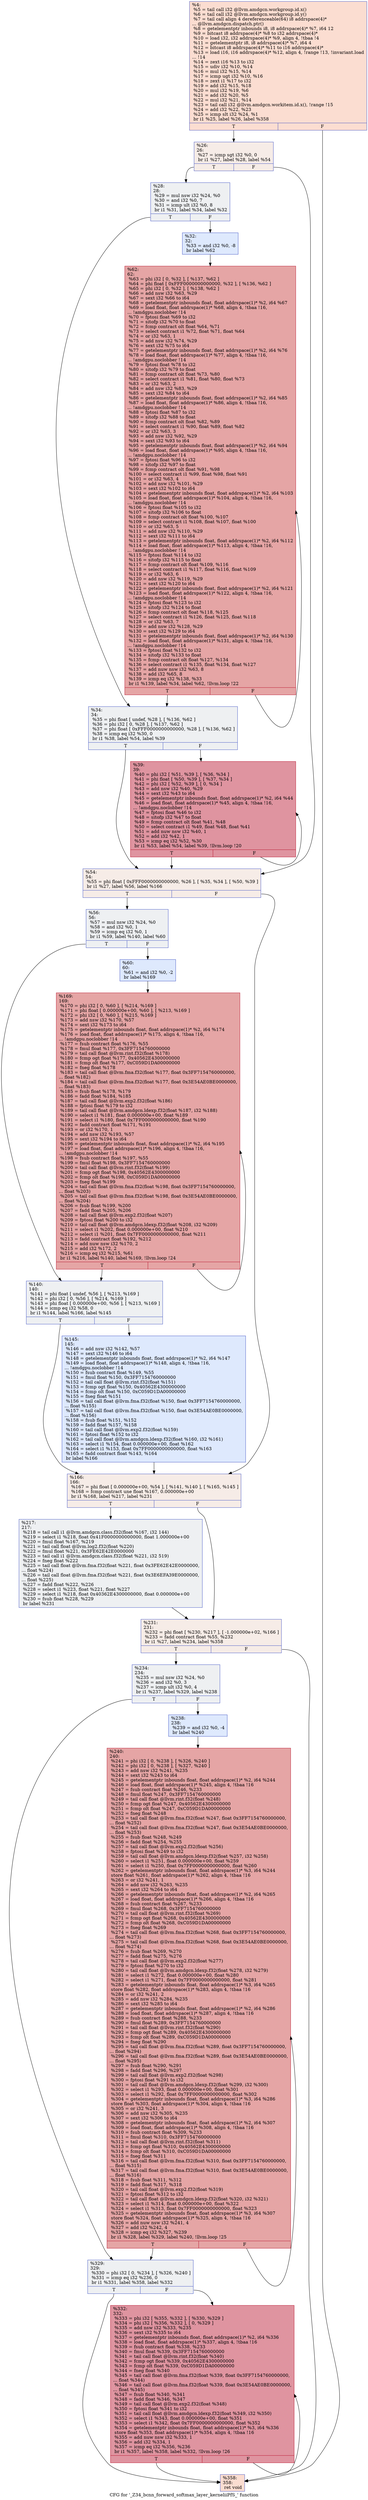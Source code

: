 digraph "CFG for '_Z34_bcnn_forward_softmax_layer_kerneliiPfS_' function" {
	label="CFG for '_Z34_bcnn_forward_softmax_layer_kerneliiPfS_' function";

	Node0x4894460 [shape=record,color="#3d50c3ff", style=filled, fillcolor="#f7b39670",label="{%4:\l  %5 = tail call i32 @llvm.amdgcn.workgroup.id.x()\l  %6 = tail call i32 @llvm.amdgcn.workgroup.id.y()\l  %7 = tail call align 4 dereferenceable(64) i8 addrspace(4)*\l... @llvm.amdgcn.dispatch.ptr()\l  %8 = getelementptr inbounds i8, i8 addrspace(4)* %7, i64 12\l  %9 = bitcast i8 addrspace(4)* %8 to i32 addrspace(4)*\l  %10 = load i32, i32 addrspace(4)* %9, align 4, !tbaa !4\l  %11 = getelementptr i8, i8 addrspace(4)* %7, i64 4\l  %12 = bitcast i8 addrspace(4)* %11 to i16 addrspace(4)*\l  %13 = load i16, i16 addrspace(4)* %12, align 4, !range !13, !invariant.load\l... !14\l  %14 = zext i16 %13 to i32\l  %15 = udiv i32 %10, %14\l  %16 = mul i32 %15, %14\l  %17 = icmp ugt i32 %10, %16\l  %18 = zext i1 %17 to i32\l  %19 = add i32 %15, %18\l  %20 = mul i32 %19, %6\l  %21 = add i32 %20, %5\l  %22 = mul i32 %21, %14\l  %23 = tail call i32 @llvm.amdgcn.workitem.id.x(), !range !15\l  %24 = add i32 %22, %23\l  %25 = icmp slt i32 %24, %1\l  br i1 %25, label %26, label %358\l|{<s0>T|<s1>F}}"];
	Node0x4894460:s0 -> Node0x4896d20;
	Node0x4894460:s1 -> Node0x4896db0;
	Node0x4896d20 [shape=record,color="#3d50c3ff", style=filled, fillcolor="#ead5c970",label="{%26:\l26:                                               \l  %27 = icmp sgt i32 %0, 0\l  br i1 %27, label %28, label %54\l|{<s0>T|<s1>F}}"];
	Node0x4896d20:s0 -> Node0x4896f80;
	Node0x4896d20:s1 -> Node0x4896fd0;
	Node0x4896f80 [shape=record,color="#3d50c3ff", style=filled, fillcolor="#d9dce170",label="{%28:\l28:                                               \l  %29 = mul nsw i32 %24, %0\l  %30 = and i32 %0, 7\l  %31 = icmp ult i32 %0, 8\l  br i1 %31, label %34, label %32\l|{<s0>T|<s1>F}}"];
	Node0x4896f80:s0 -> Node0x4897320;
	Node0x4896f80:s1 -> Node0x4897370;
	Node0x4897370 [shape=record,color="#3d50c3ff", style=filled, fillcolor="#b5cdfa70",label="{%32:\l32:                                               \l  %33 = and i32 %0, -8\l  br label %62\l}"];
	Node0x4897370 -> Node0x48965e0;
	Node0x4897320 [shape=record,color="#3d50c3ff", style=filled, fillcolor="#d9dce170",label="{%34:\l34:                                               \l  %35 = phi float [ undef, %28 ], [ %136, %62 ]\l  %36 = phi i32 [ 0, %28 ], [ %137, %62 ]\l  %37 = phi float [ 0xFFF0000000000000, %28 ], [ %136, %62 ]\l  %38 = icmp eq i32 %30, 0\l  br i1 %38, label %54, label %39\l|{<s0>T|<s1>F}}"];
	Node0x4897320:s0 -> Node0x4896fd0;
	Node0x4897320:s1 -> Node0x48988e0;
	Node0x48988e0 [shape=record,color="#b70d28ff", style=filled, fillcolor="#b70d2870",label="{%39:\l39:                                               \l  %40 = phi i32 [ %51, %39 ], [ %36, %34 ]\l  %41 = phi float [ %50, %39 ], [ %37, %34 ]\l  %42 = phi i32 [ %52, %39 ], [ 0, %34 ]\l  %43 = add nsw i32 %40, %29\l  %44 = sext i32 %43 to i64\l  %45 = getelementptr inbounds float, float addrspace(1)* %2, i64 %44\l  %46 = load float, float addrspace(1)* %45, align 4, !tbaa !16,\l... !amdgpu.noclobber !14\l  %47 = fptosi float %46 to i32\l  %48 = sitofp i32 %47 to float\l  %49 = fcmp contract olt float %41, %48\l  %50 = select contract i1 %49, float %48, float %41\l  %51 = add nuw nsw i32 %40, 1\l  %52 = add i32 %42, 1\l  %53 = icmp eq i32 %52, %30\l  br i1 %53, label %54, label %39, !llvm.loop !20\l|{<s0>T|<s1>F}}"];
	Node0x48988e0:s0 -> Node0x4896fd0;
	Node0x48988e0:s1 -> Node0x48988e0;
	Node0x4896fd0 [shape=record,color="#3d50c3ff", style=filled, fillcolor="#ead5c970",label="{%54:\l54:                                               \l  %55 = phi float [ 0xFFF0000000000000, %26 ], [ %35, %34 ], [ %50, %39 ]\l  br i1 %27, label %56, label %166\l|{<s0>T|<s1>F}}"];
	Node0x4896fd0:s0 -> Node0x4899d20;
	Node0x4896fd0:s1 -> Node0x4899d70;
	Node0x4899d20 [shape=record,color="#3d50c3ff", style=filled, fillcolor="#d9dce170",label="{%56:\l56:                                               \l  %57 = mul nsw i32 %24, %0\l  %58 = and i32 %0, 1\l  %59 = icmp eq i32 %0, 1\l  br i1 %59, label %140, label %60\l|{<s0>T|<s1>F}}"];
	Node0x4899d20:s0 -> Node0x489a060;
	Node0x4899d20:s1 -> Node0x489a0b0;
	Node0x489a0b0 [shape=record,color="#3d50c3ff", style=filled, fillcolor="#b5cdfa70",label="{%60:\l60:                                               \l  %61 = and i32 %0, -2\l  br label %169\l}"];
	Node0x489a0b0 -> Node0x489a280;
	Node0x48965e0 [shape=record,color="#b70d28ff", style=filled, fillcolor="#c5333470",label="{%62:\l62:                                               \l  %63 = phi i32 [ 0, %32 ], [ %137, %62 ]\l  %64 = phi float [ 0xFFF0000000000000, %32 ], [ %136, %62 ]\l  %65 = phi i32 [ 0, %32 ], [ %138, %62 ]\l  %66 = add nsw i32 %63, %29\l  %67 = sext i32 %66 to i64\l  %68 = getelementptr inbounds float, float addrspace(1)* %2, i64 %67\l  %69 = load float, float addrspace(1)* %68, align 4, !tbaa !16,\l... !amdgpu.noclobber !14\l  %70 = fptosi float %69 to i32\l  %71 = sitofp i32 %70 to float\l  %72 = fcmp contract olt float %64, %71\l  %73 = select contract i1 %72, float %71, float %64\l  %74 = or i32 %63, 1\l  %75 = add nsw i32 %74, %29\l  %76 = sext i32 %75 to i64\l  %77 = getelementptr inbounds float, float addrspace(1)* %2, i64 %76\l  %78 = load float, float addrspace(1)* %77, align 4, !tbaa !16,\l... !amdgpu.noclobber !14\l  %79 = fptosi float %78 to i32\l  %80 = sitofp i32 %79 to float\l  %81 = fcmp contract olt float %73, %80\l  %82 = select contract i1 %81, float %80, float %73\l  %83 = or i32 %63, 2\l  %84 = add nsw i32 %83, %29\l  %85 = sext i32 %84 to i64\l  %86 = getelementptr inbounds float, float addrspace(1)* %2, i64 %85\l  %87 = load float, float addrspace(1)* %86, align 4, !tbaa !16,\l... !amdgpu.noclobber !14\l  %88 = fptosi float %87 to i32\l  %89 = sitofp i32 %88 to float\l  %90 = fcmp contract olt float %82, %89\l  %91 = select contract i1 %90, float %89, float %82\l  %92 = or i32 %63, 3\l  %93 = add nsw i32 %92, %29\l  %94 = sext i32 %93 to i64\l  %95 = getelementptr inbounds float, float addrspace(1)* %2, i64 %94\l  %96 = load float, float addrspace(1)* %95, align 4, !tbaa !16,\l... !amdgpu.noclobber !14\l  %97 = fptosi float %96 to i32\l  %98 = sitofp i32 %97 to float\l  %99 = fcmp contract olt float %91, %98\l  %100 = select contract i1 %99, float %98, float %91\l  %101 = or i32 %63, 4\l  %102 = add nsw i32 %101, %29\l  %103 = sext i32 %102 to i64\l  %104 = getelementptr inbounds float, float addrspace(1)* %2, i64 %103\l  %105 = load float, float addrspace(1)* %104, align 4, !tbaa !16,\l... !amdgpu.noclobber !14\l  %106 = fptosi float %105 to i32\l  %107 = sitofp i32 %106 to float\l  %108 = fcmp contract olt float %100, %107\l  %109 = select contract i1 %108, float %107, float %100\l  %110 = or i32 %63, 5\l  %111 = add nsw i32 %110, %29\l  %112 = sext i32 %111 to i64\l  %113 = getelementptr inbounds float, float addrspace(1)* %2, i64 %112\l  %114 = load float, float addrspace(1)* %113, align 4, !tbaa !16,\l... !amdgpu.noclobber !14\l  %115 = fptosi float %114 to i32\l  %116 = sitofp i32 %115 to float\l  %117 = fcmp contract olt float %109, %116\l  %118 = select contract i1 %117, float %116, float %109\l  %119 = or i32 %63, 6\l  %120 = add nsw i32 %119, %29\l  %121 = sext i32 %120 to i64\l  %122 = getelementptr inbounds float, float addrspace(1)* %2, i64 %121\l  %123 = load float, float addrspace(1)* %122, align 4, !tbaa !16,\l... !amdgpu.noclobber !14\l  %124 = fptosi float %123 to i32\l  %125 = sitofp i32 %124 to float\l  %126 = fcmp contract olt float %118, %125\l  %127 = select contract i1 %126, float %125, float %118\l  %128 = or i32 %63, 7\l  %129 = add nsw i32 %128, %29\l  %130 = sext i32 %129 to i64\l  %131 = getelementptr inbounds float, float addrspace(1)* %2, i64 %130\l  %132 = load float, float addrspace(1)* %131, align 4, !tbaa !16,\l... !amdgpu.noclobber !14\l  %133 = fptosi float %132 to i32\l  %134 = sitofp i32 %133 to float\l  %135 = fcmp contract olt float %127, %134\l  %136 = select contract i1 %135, float %134, float %127\l  %137 = add nuw nsw i32 %63, 8\l  %138 = add i32 %65, 8\l  %139 = icmp eq i32 %138, %33\l  br i1 %139, label %34, label %62, !llvm.loop !22\l|{<s0>T|<s1>F}}"];
	Node0x48965e0:s0 -> Node0x4897320;
	Node0x48965e0:s1 -> Node0x48965e0;
	Node0x489a060 [shape=record,color="#3d50c3ff", style=filled, fillcolor="#d9dce170",label="{%140:\l140:                                              \l  %141 = phi float [ undef, %56 ], [ %213, %169 ]\l  %142 = phi i32 [ 0, %56 ], [ %214, %169 ]\l  %143 = phi float [ 0.000000e+00, %56 ], [ %213, %169 ]\l  %144 = icmp eq i32 %58, 0\l  br i1 %144, label %166, label %145\l|{<s0>T|<s1>F}}"];
	Node0x489a060:s0 -> Node0x4899d70;
	Node0x489a060:s1 -> Node0x489dfa0;
	Node0x489dfa0 [shape=record,color="#3d50c3ff", style=filled, fillcolor="#b5cdfa70",label="{%145:\l145:                                              \l  %146 = add nsw i32 %142, %57\l  %147 = sext i32 %146 to i64\l  %148 = getelementptr inbounds float, float addrspace(1)* %2, i64 %147\l  %149 = load float, float addrspace(1)* %148, align 4, !tbaa !16,\l... !amdgpu.noclobber !14\l  %150 = fsub contract float %149, %55\l  %151 = fmul float %150, 0x3FF7154760000000\l  %152 = tail call float @llvm.rint.f32(float %151)\l  %153 = fcmp ogt float %150, 0x40562E4300000000\l  %154 = fcmp olt float %150, 0xC059D1DA00000000\l  %155 = fneg float %151\l  %156 = tail call float @llvm.fma.f32(float %150, float 0x3FF7154760000000,\l... float %155)\l  %157 = tail call float @llvm.fma.f32(float %150, float 0x3E54AE0BE0000000,\l... float %156)\l  %158 = fsub float %151, %152\l  %159 = fadd float %157, %158\l  %160 = tail call float @llvm.exp2.f32(float %159)\l  %161 = fptosi float %152 to i32\l  %162 = tail call float @llvm.amdgcn.ldexp.f32(float %160, i32 %161)\l  %163 = select i1 %154, float 0.000000e+00, float %162\l  %164 = select i1 %153, float 0x7FF0000000000000, float %163\l  %165 = fadd contract float %143, %164\l  br label %166\l}"];
	Node0x489dfa0 -> Node0x4899d70;
	Node0x4899d70 [shape=record,color="#3d50c3ff", style=filled, fillcolor="#ead5c970",label="{%166:\l166:                                              \l  %167 = phi float [ 0.000000e+00, %54 ], [ %141, %140 ], [ %165, %145 ]\l  %168 = fcmp contract une float %167, 0.000000e+00\l  br i1 %168, label %217, label %231\l|{<s0>T|<s1>F}}"];
	Node0x4899d70:s0 -> Node0x489f600;
	Node0x4899d70:s1 -> Node0x489f650;
	Node0x489a280 [shape=record,color="#b70d28ff", style=filled, fillcolor="#c5333470",label="{%169:\l169:                                              \l  %170 = phi i32 [ 0, %60 ], [ %214, %169 ]\l  %171 = phi float [ 0.000000e+00, %60 ], [ %213, %169 ]\l  %172 = phi i32 [ 0, %60 ], [ %215, %169 ]\l  %173 = add nsw i32 %170, %57\l  %174 = sext i32 %173 to i64\l  %175 = getelementptr inbounds float, float addrspace(1)* %2, i64 %174\l  %176 = load float, float addrspace(1)* %175, align 4, !tbaa !16,\l... !amdgpu.noclobber !14\l  %177 = fsub contract float %176, %55\l  %178 = fmul float %177, 0x3FF7154760000000\l  %179 = tail call float @llvm.rint.f32(float %178)\l  %180 = fcmp ogt float %177, 0x40562E4300000000\l  %181 = fcmp olt float %177, 0xC059D1DA00000000\l  %182 = fneg float %178\l  %183 = tail call float @llvm.fma.f32(float %177, float 0x3FF7154760000000,\l... float %182)\l  %184 = tail call float @llvm.fma.f32(float %177, float 0x3E54AE0BE0000000,\l... float %183)\l  %185 = fsub float %178, %179\l  %186 = fadd float %184, %185\l  %187 = tail call float @llvm.exp2.f32(float %186)\l  %188 = fptosi float %179 to i32\l  %189 = tail call float @llvm.amdgcn.ldexp.f32(float %187, i32 %188)\l  %190 = select i1 %181, float 0.000000e+00, float %189\l  %191 = select i1 %180, float 0x7FF0000000000000, float %190\l  %192 = fadd contract float %171, %191\l  %193 = or i32 %170, 1\l  %194 = add nsw i32 %193, %57\l  %195 = sext i32 %194 to i64\l  %196 = getelementptr inbounds float, float addrspace(1)* %2, i64 %195\l  %197 = load float, float addrspace(1)* %196, align 4, !tbaa !16,\l... !amdgpu.noclobber !14\l  %198 = fsub contract float %197, %55\l  %199 = fmul float %198, 0x3FF7154760000000\l  %200 = tail call float @llvm.rint.f32(float %199)\l  %201 = fcmp ogt float %198, 0x40562E4300000000\l  %202 = fcmp olt float %198, 0xC059D1DA00000000\l  %203 = fneg float %199\l  %204 = tail call float @llvm.fma.f32(float %198, float 0x3FF7154760000000,\l... float %203)\l  %205 = tail call float @llvm.fma.f32(float %198, float 0x3E54AE0BE0000000,\l... float %204)\l  %206 = fsub float %199, %200\l  %207 = fadd float %205, %206\l  %208 = tail call float @llvm.exp2.f32(float %207)\l  %209 = fptosi float %200 to i32\l  %210 = tail call float @llvm.amdgcn.ldexp.f32(float %208, i32 %209)\l  %211 = select i1 %202, float 0.000000e+00, float %210\l  %212 = select i1 %201, float 0x7FF0000000000000, float %211\l  %213 = fadd contract float %192, %212\l  %214 = add nuw nsw i32 %170, 2\l  %215 = add i32 %172, 2\l  %216 = icmp eq i32 %215, %61\l  br i1 %216, label %140, label %169, !llvm.loop !24\l|{<s0>T|<s1>F}}"];
	Node0x489a280:s0 -> Node0x489a060;
	Node0x489a280:s1 -> Node0x489a280;
	Node0x489f600 [shape=record,color="#3d50c3ff", style=filled, fillcolor="#d9dce170",label="{%217:\l217:                                              \l  %218 = tail call i1 @llvm.amdgcn.class.f32(float %167, i32 144)\l  %219 = select i1 %218, float 0x41F0000000000000, float 1.000000e+00\l  %220 = fmul float %167, %219\l  %221 = tail call float @llvm.log2.f32(float %220)\l  %222 = fmul float %221, 0x3FE62E42E0000000\l  %223 = tail call i1 @llvm.amdgcn.class.f32(float %221, i32 519)\l  %224 = fneg float %222\l  %225 = tail call float @llvm.fma.f32(float %221, float 0x3FE62E42E0000000,\l... float %224)\l  %226 = tail call float @llvm.fma.f32(float %221, float 0x3E6EFA39E0000000,\l... float %225)\l  %227 = fadd float %222, %226\l  %228 = select i1 %223, float %221, float %227\l  %229 = select i1 %218, float 0x40362E4300000000, float 0.000000e+00\l  %230 = fsub float %228, %229\l  br label %231\l}"];
	Node0x489f600 -> Node0x489f650;
	Node0x489f650 [shape=record,color="#3d50c3ff", style=filled, fillcolor="#ead5c970",label="{%231:\l231:                                              \l  %232 = phi float [ %230, %217 ], [ -1.000000e+02, %166 ]\l  %233 = fadd contract float %55, %232\l  br i1 %27, label %234, label %358\l|{<s0>T|<s1>F}}"];
	Node0x489f650:s0 -> Node0x48a2880;
	Node0x489f650:s1 -> Node0x4896db0;
	Node0x48a2880 [shape=record,color="#3d50c3ff", style=filled, fillcolor="#d9dce170",label="{%234:\l234:                                              \l  %235 = mul nsw i32 %24, %0\l  %236 = and i32 %0, 3\l  %237 = icmp ult i32 %0, 4\l  br i1 %237, label %329, label %238\l|{<s0>T|<s1>F}}"];
	Node0x48a2880:s0 -> Node0x48a2b70;
	Node0x48a2880:s1 -> Node0x48a2bc0;
	Node0x48a2bc0 [shape=record,color="#3d50c3ff", style=filled, fillcolor="#b5cdfa70",label="{%238:\l238:                                              \l  %239 = and i32 %0, -4\l  br label %240\l}"];
	Node0x48a2bc0 -> Node0x48a2d90;
	Node0x48a2d90 [shape=record,color="#b70d28ff", style=filled, fillcolor="#c5333470",label="{%240:\l240:                                              \l  %241 = phi i32 [ 0, %238 ], [ %326, %240 ]\l  %242 = phi i32 [ 0, %238 ], [ %327, %240 ]\l  %243 = add nsw i32 %241, %235\l  %244 = sext i32 %243 to i64\l  %245 = getelementptr inbounds float, float addrspace(1)* %2, i64 %244\l  %246 = load float, float addrspace(1)* %245, align 4, !tbaa !16\l  %247 = fsub contract float %246, %233\l  %248 = fmul float %247, 0x3FF7154760000000\l  %249 = tail call float @llvm.rint.f32(float %248)\l  %250 = fcmp ogt float %247, 0x40562E4300000000\l  %251 = fcmp olt float %247, 0xC059D1DA00000000\l  %252 = fneg float %248\l  %253 = tail call float @llvm.fma.f32(float %247, float 0x3FF7154760000000,\l... float %252)\l  %254 = tail call float @llvm.fma.f32(float %247, float 0x3E54AE0BE0000000,\l... float %253)\l  %255 = fsub float %248, %249\l  %256 = fadd float %254, %255\l  %257 = tail call float @llvm.exp2.f32(float %256)\l  %258 = fptosi float %249 to i32\l  %259 = tail call float @llvm.amdgcn.ldexp.f32(float %257, i32 %258)\l  %260 = select i1 %251, float 0.000000e+00, float %259\l  %261 = select i1 %250, float 0x7FF0000000000000, float %260\l  %262 = getelementptr inbounds float, float addrspace(1)* %3, i64 %244\l  store float %261, float addrspace(1)* %262, align 4, !tbaa !16\l  %263 = or i32 %241, 1\l  %264 = add nsw i32 %263, %235\l  %265 = sext i32 %264 to i64\l  %266 = getelementptr inbounds float, float addrspace(1)* %2, i64 %265\l  %267 = load float, float addrspace(1)* %266, align 4, !tbaa !16\l  %268 = fsub contract float %267, %233\l  %269 = fmul float %268, 0x3FF7154760000000\l  %270 = tail call float @llvm.rint.f32(float %269)\l  %271 = fcmp ogt float %268, 0x40562E4300000000\l  %272 = fcmp olt float %268, 0xC059D1DA00000000\l  %273 = fneg float %269\l  %274 = tail call float @llvm.fma.f32(float %268, float 0x3FF7154760000000,\l... float %273)\l  %275 = tail call float @llvm.fma.f32(float %268, float 0x3E54AE0BE0000000,\l... float %274)\l  %276 = fsub float %269, %270\l  %277 = fadd float %275, %276\l  %278 = tail call float @llvm.exp2.f32(float %277)\l  %279 = fptosi float %270 to i32\l  %280 = tail call float @llvm.amdgcn.ldexp.f32(float %278, i32 %279)\l  %281 = select i1 %272, float 0.000000e+00, float %280\l  %282 = select i1 %271, float 0x7FF0000000000000, float %281\l  %283 = getelementptr inbounds float, float addrspace(1)* %3, i64 %265\l  store float %282, float addrspace(1)* %283, align 4, !tbaa !16\l  %284 = or i32 %241, 2\l  %285 = add nsw i32 %284, %235\l  %286 = sext i32 %285 to i64\l  %287 = getelementptr inbounds float, float addrspace(1)* %2, i64 %286\l  %288 = load float, float addrspace(1)* %287, align 4, !tbaa !16\l  %289 = fsub contract float %288, %233\l  %290 = fmul float %289, 0x3FF7154760000000\l  %291 = tail call float @llvm.rint.f32(float %290)\l  %292 = fcmp ogt float %289, 0x40562E4300000000\l  %293 = fcmp olt float %289, 0xC059D1DA00000000\l  %294 = fneg float %290\l  %295 = tail call float @llvm.fma.f32(float %289, float 0x3FF7154760000000,\l... float %294)\l  %296 = tail call float @llvm.fma.f32(float %289, float 0x3E54AE0BE0000000,\l... float %295)\l  %297 = fsub float %290, %291\l  %298 = fadd float %296, %297\l  %299 = tail call float @llvm.exp2.f32(float %298)\l  %300 = fptosi float %291 to i32\l  %301 = tail call float @llvm.amdgcn.ldexp.f32(float %299, i32 %300)\l  %302 = select i1 %293, float 0.000000e+00, float %301\l  %303 = select i1 %292, float 0x7FF0000000000000, float %302\l  %304 = getelementptr inbounds float, float addrspace(1)* %3, i64 %286\l  store float %303, float addrspace(1)* %304, align 4, !tbaa !16\l  %305 = or i32 %241, 3\l  %306 = add nsw i32 %305, %235\l  %307 = sext i32 %306 to i64\l  %308 = getelementptr inbounds float, float addrspace(1)* %2, i64 %307\l  %309 = load float, float addrspace(1)* %308, align 4, !tbaa !16\l  %310 = fsub contract float %309, %233\l  %311 = fmul float %310, 0x3FF7154760000000\l  %312 = tail call float @llvm.rint.f32(float %311)\l  %313 = fcmp ogt float %310, 0x40562E4300000000\l  %314 = fcmp olt float %310, 0xC059D1DA00000000\l  %315 = fneg float %311\l  %316 = tail call float @llvm.fma.f32(float %310, float 0x3FF7154760000000,\l... float %315)\l  %317 = tail call float @llvm.fma.f32(float %310, float 0x3E54AE0BE0000000,\l... float %316)\l  %318 = fsub float %311, %312\l  %319 = fadd float %317, %318\l  %320 = tail call float @llvm.exp2.f32(float %319)\l  %321 = fptosi float %312 to i32\l  %322 = tail call float @llvm.amdgcn.ldexp.f32(float %320, i32 %321)\l  %323 = select i1 %314, float 0.000000e+00, float %322\l  %324 = select i1 %313, float 0x7FF0000000000000, float %323\l  %325 = getelementptr inbounds float, float addrspace(1)* %3, i64 %307\l  store float %324, float addrspace(1)* %325, align 4, !tbaa !16\l  %326 = add nuw nsw i32 %241, 4\l  %327 = add i32 %242, 4\l  %328 = icmp eq i32 %327, %239\l  br i1 %328, label %329, label %240, !llvm.loop !25\l|{<s0>T|<s1>F}}"];
	Node0x48a2d90:s0 -> Node0x48a2b70;
	Node0x48a2d90:s1 -> Node0x48a2d90;
	Node0x48a2b70 [shape=record,color="#3d50c3ff", style=filled, fillcolor="#d9dce170",label="{%329:\l329:                                              \l  %330 = phi i32 [ 0, %234 ], [ %326, %240 ]\l  %331 = icmp eq i32 %236, 0\l  br i1 %331, label %358, label %332\l|{<s0>T|<s1>F}}"];
	Node0x48a2b70:s0 -> Node0x4896db0;
	Node0x48a2b70:s1 -> Node0x48a7780;
	Node0x48a7780 [shape=record,color="#b70d28ff", style=filled, fillcolor="#b70d2870",label="{%332:\l332:                                              \l  %333 = phi i32 [ %355, %332 ], [ %330, %329 ]\l  %334 = phi i32 [ %356, %332 ], [ 0, %329 ]\l  %335 = add nsw i32 %333, %235\l  %336 = sext i32 %335 to i64\l  %337 = getelementptr inbounds float, float addrspace(1)* %2, i64 %336\l  %338 = load float, float addrspace(1)* %337, align 4, !tbaa !16\l  %339 = fsub contract float %338, %233\l  %340 = fmul float %339, 0x3FF7154760000000\l  %341 = tail call float @llvm.rint.f32(float %340)\l  %342 = fcmp ogt float %339, 0x40562E4300000000\l  %343 = fcmp olt float %339, 0xC059D1DA00000000\l  %344 = fneg float %340\l  %345 = tail call float @llvm.fma.f32(float %339, float 0x3FF7154760000000,\l... float %344)\l  %346 = tail call float @llvm.fma.f32(float %339, float 0x3E54AE0BE0000000,\l... float %345)\l  %347 = fsub float %340, %341\l  %348 = fadd float %346, %347\l  %349 = tail call float @llvm.exp2.f32(float %348)\l  %350 = fptosi float %341 to i32\l  %351 = tail call float @llvm.amdgcn.ldexp.f32(float %349, i32 %350)\l  %352 = select i1 %343, float 0.000000e+00, float %351\l  %353 = select i1 %342, float 0x7FF0000000000000, float %352\l  %354 = getelementptr inbounds float, float addrspace(1)* %3, i64 %336\l  store float %353, float addrspace(1)* %354, align 4, !tbaa !16\l  %355 = add nuw nsw i32 %333, 1\l  %356 = add i32 %334, 1\l  %357 = icmp eq i32 %356, %236\l  br i1 %357, label %358, label %332, !llvm.loop !26\l|{<s0>T|<s1>F}}"];
	Node0x48a7780:s0 -> Node0x4896db0;
	Node0x48a7780:s1 -> Node0x48a7780;
	Node0x4896db0 [shape=record,color="#3d50c3ff", style=filled, fillcolor="#f7b39670",label="{%358:\l358:                                              \l  ret void\l}"];
}
